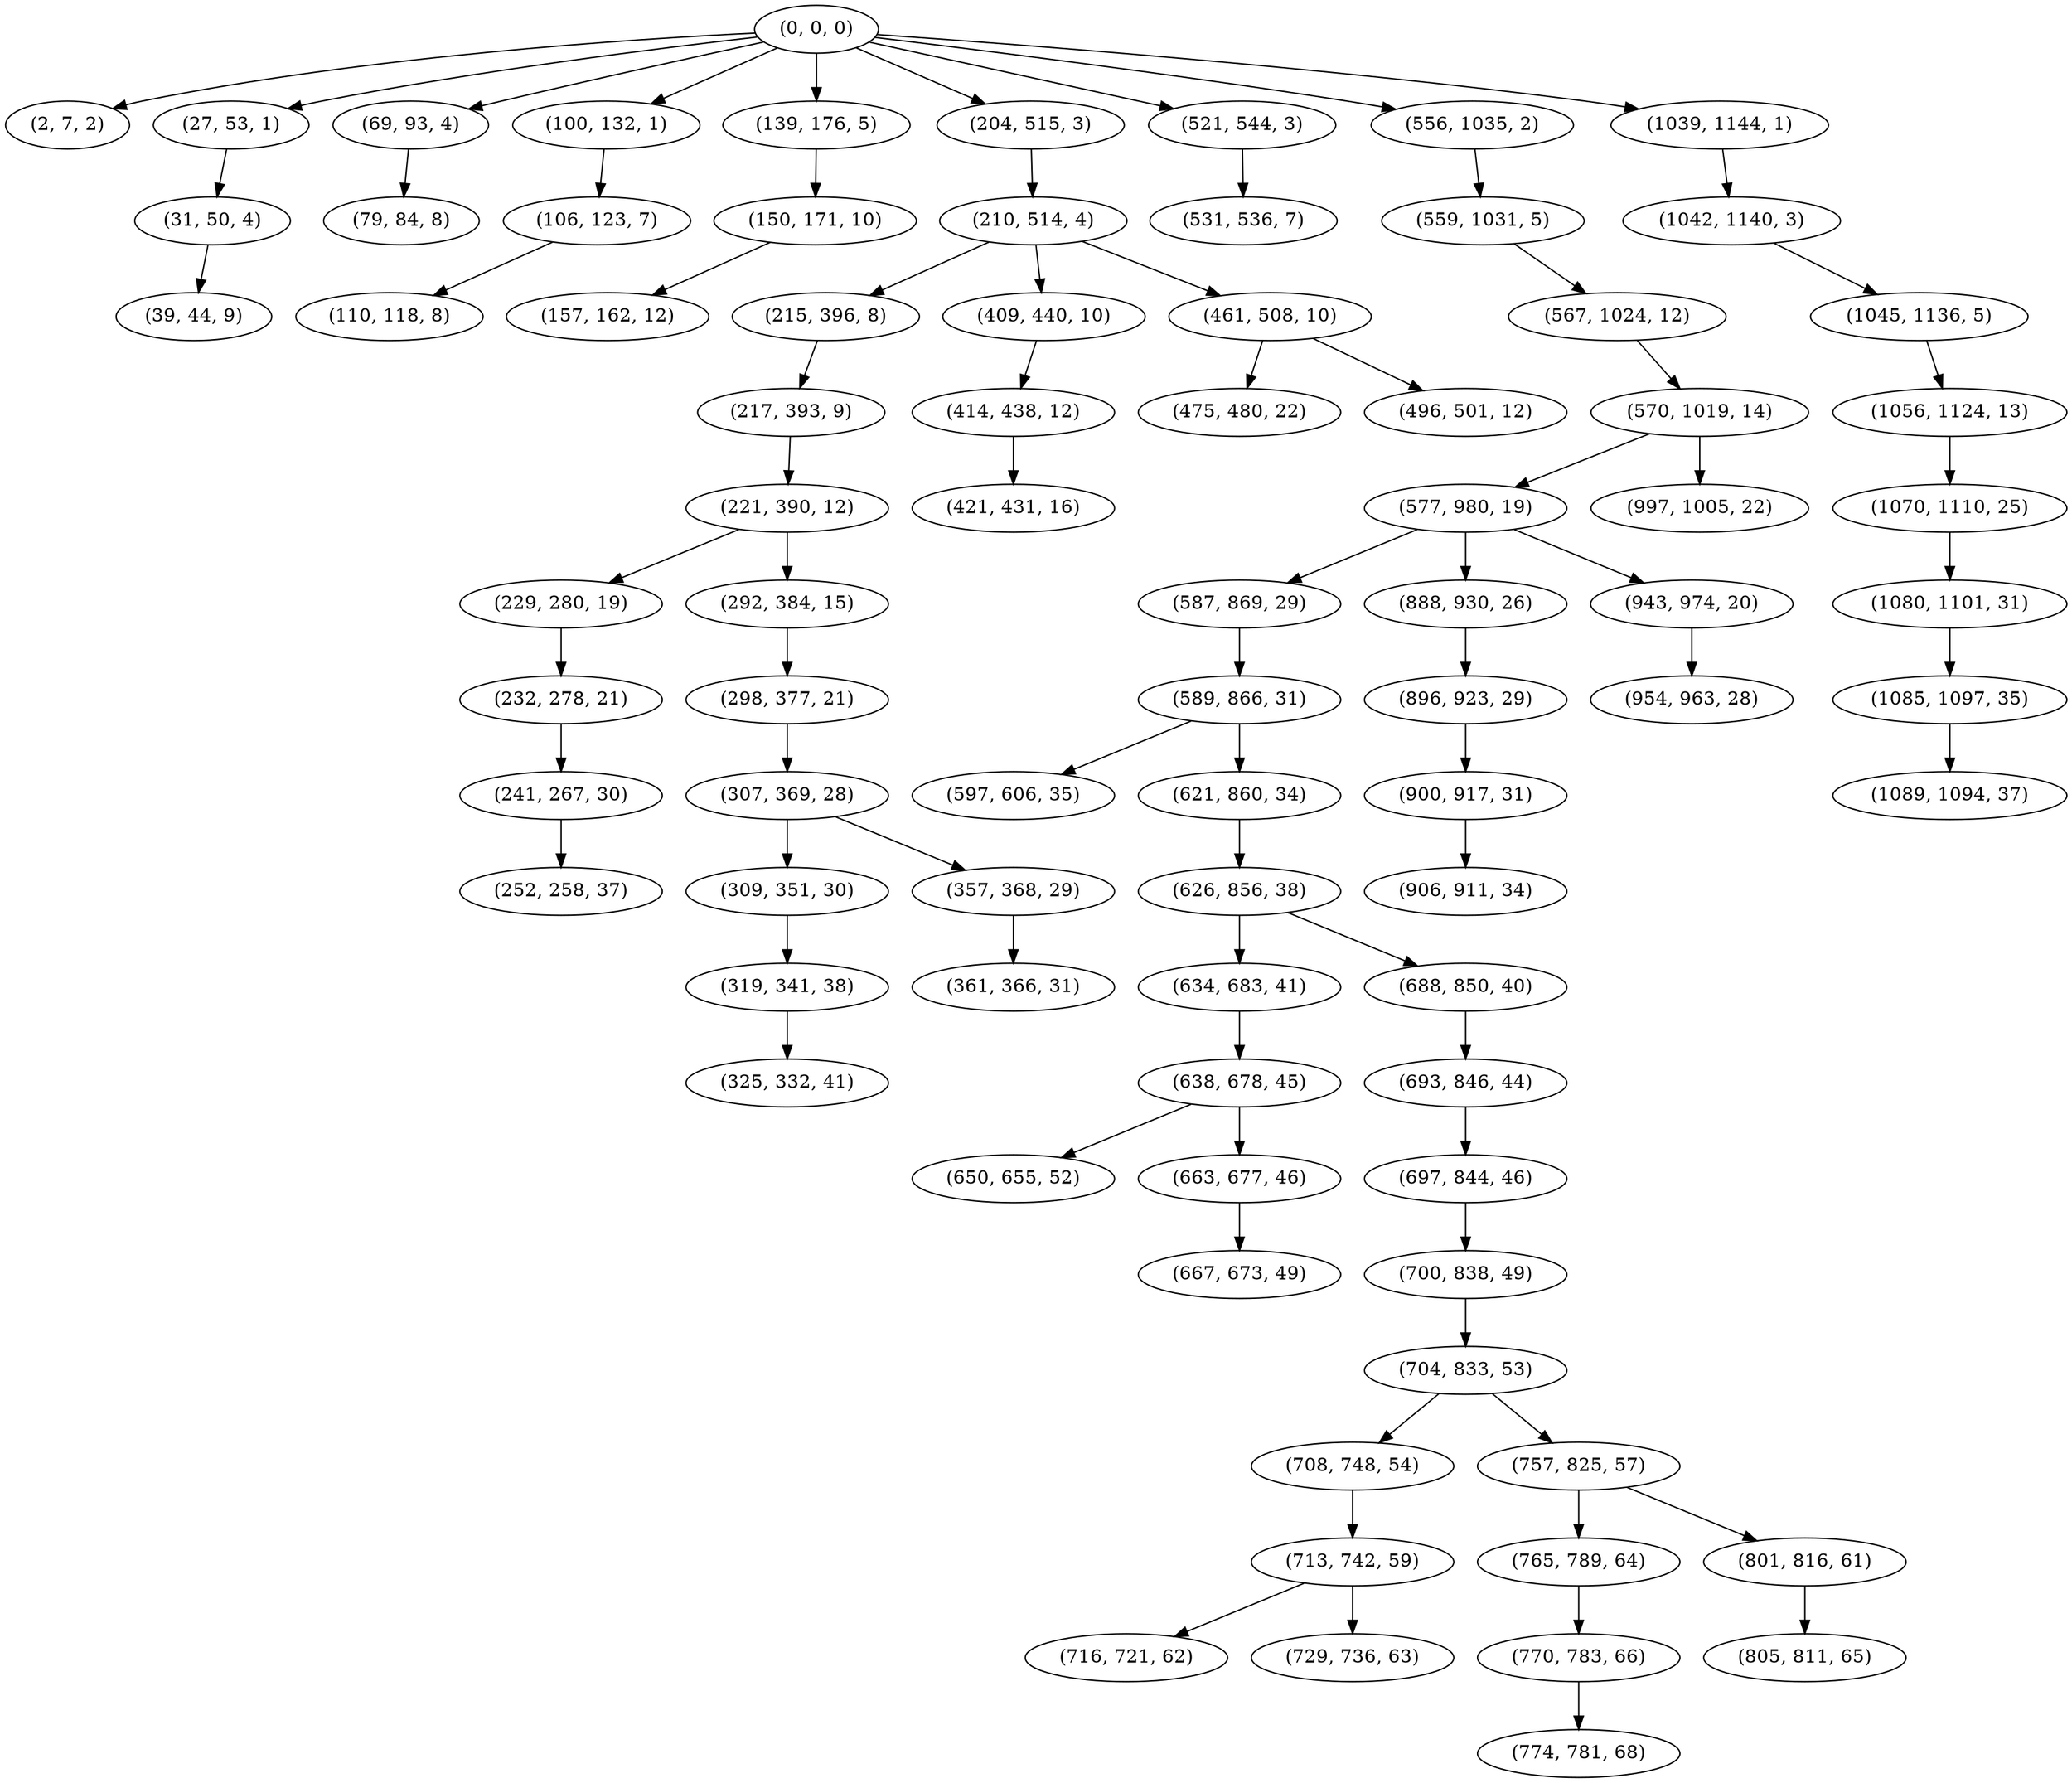 digraph tree {
    "(0, 0, 0)";
    "(2, 7, 2)";
    "(27, 53, 1)";
    "(31, 50, 4)";
    "(39, 44, 9)";
    "(69, 93, 4)";
    "(79, 84, 8)";
    "(100, 132, 1)";
    "(106, 123, 7)";
    "(110, 118, 8)";
    "(139, 176, 5)";
    "(150, 171, 10)";
    "(157, 162, 12)";
    "(204, 515, 3)";
    "(210, 514, 4)";
    "(215, 396, 8)";
    "(217, 393, 9)";
    "(221, 390, 12)";
    "(229, 280, 19)";
    "(232, 278, 21)";
    "(241, 267, 30)";
    "(252, 258, 37)";
    "(292, 384, 15)";
    "(298, 377, 21)";
    "(307, 369, 28)";
    "(309, 351, 30)";
    "(319, 341, 38)";
    "(325, 332, 41)";
    "(357, 368, 29)";
    "(361, 366, 31)";
    "(409, 440, 10)";
    "(414, 438, 12)";
    "(421, 431, 16)";
    "(461, 508, 10)";
    "(475, 480, 22)";
    "(496, 501, 12)";
    "(521, 544, 3)";
    "(531, 536, 7)";
    "(556, 1035, 2)";
    "(559, 1031, 5)";
    "(567, 1024, 12)";
    "(570, 1019, 14)";
    "(577, 980, 19)";
    "(587, 869, 29)";
    "(589, 866, 31)";
    "(597, 606, 35)";
    "(621, 860, 34)";
    "(626, 856, 38)";
    "(634, 683, 41)";
    "(638, 678, 45)";
    "(650, 655, 52)";
    "(663, 677, 46)";
    "(667, 673, 49)";
    "(688, 850, 40)";
    "(693, 846, 44)";
    "(697, 844, 46)";
    "(700, 838, 49)";
    "(704, 833, 53)";
    "(708, 748, 54)";
    "(713, 742, 59)";
    "(716, 721, 62)";
    "(729, 736, 63)";
    "(757, 825, 57)";
    "(765, 789, 64)";
    "(770, 783, 66)";
    "(774, 781, 68)";
    "(801, 816, 61)";
    "(805, 811, 65)";
    "(888, 930, 26)";
    "(896, 923, 29)";
    "(900, 917, 31)";
    "(906, 911, 34)";
    "(943, 974, 20)";
    "(954, 963, 28)";
    "(997, 1005, 22)";
    "(1039, 1144, 1)";
    "(1042, 1140, 3)";
    "(1045, 1136, 5)";
    "(1056, 1124, 13)";
    "(1070, 1110, 25)";
    "(1080, 1101, 31)";
    "(1085, 1097, 35)";
    "(1089, 1094, 37)";
    "(0, 0, 0)" -> "(2, 7, 2)";
    "(0, 0, 0)" -> "(27, 53, 1)";
    "(0, 0, 0)" -> "(69, 93, 4)";
    "(0, 0, 0)" -> "(100, 132, 1)";
    "(0, 0, 0)" -> "(139, 176, 5)";
    "(0, 0, 0)" -> "(204, 515, 3)";
    "(0, 0, 0)" -> "(521, 544, 3)";
    "(0, 0, 0)" -> "(556, 1035, 2)";
    "(0, 0, 0)" -> "(1039, 1144, 1)";
    "(27, 53, 1)" -> "(31, 50, 4)";
    "(31, 50, 4)" -> "(39, 44, 9)";
    "(69, 93, 4)" -> "(79, 84, 8)";
    "(100, 132, 1)" -> "(106, 123, 7)";
    "(106, 123, 7)" -> "(110, 118, 8)";
    "(139, 176, 5)" -> "(150, 171, 10)";
    "(150, 171, 10)" -> "(157, 162, 12)";
    "(204, 515, 3)" -> "(210, 514, 4)";
    "(210, 514, 4)" -> "(215, 396, 8)";
    "(210, 514, 4)" -> "(409, 440, 10)";
    "(210, 514, 4)" -> "(461, 508, 10)";
    "(215, 396, 8)" -> "(217, 393, 9)";
    "(217, 393, 9)" -> "(221, 390, 12)";
    "(221, 390, 12)" -> "(229, 280, 19)";
    "(221, 390, 12)" -> "(292, 384, 15)";
    "(229, 280, 19)" -> "(232, 278, 21)";
    "(232, 278, 21)" -> "(241, 267, 30)";
    "(241, 267, 30)" -> "(252, 258, 37)";
    "(292, 384, 15)" -> "(298, 377, 21)";
    "(298, 377, 21)" -> "(307, 369, 28)";
    "(307, 369, 28)" -> "(309, 351, 30)";
    "(307, 369, 28)" -> "(357, 368, 29)";
    "(309, 351, 30)" -> "(319, 341, 38)";
    "(319, 341, 38)" -> "(325, 332, 41)";
    "(357, 368, 29)" -> "(361, 366, 31)";
    "(409, 440, 10)" -> "(414, 438, 12)";
    "(414, 438, 12)" -> "(421, 431, 16)";
    "(461, 508, 10)" -> "(475, 480, 22)";
    "(461, 508, 10)" -> "(496, 501, 12)";
    "(521, 544, 3)" -> "(531, 536, 7)";
    "(556, 1035, 2)" -> "(559, 1031, 5)";
    "(559, 1031, 5)" -> "(567, 1024, 12)";
    "(567, 1024, 12)" -> "(570, 1019, 14)";
    "(570, 1019, 14)" -> "(577, 980, 19)";
    "(570, 1019, 14)" -> "(997, 1005, 22)";
    "(577, 980, 19)" -> "(587, 869, 29)";
    "(577, 980, 19)" -> "(888, 930, 26)";
    "(577, 980, 19)" -> "(943, 974, 20)";
    "(587, 869, 29)" -> "(589, 866, 31)";
    "(589, 866, 31)" -> "(597, 606, 35)";
    "(589, 866, 31)" -> "(621, 860, 34)";
    "(621, 860, 34)" -> "(626, 856, 38)";
    "(626, 856, 38)" -> "(634, 683, 41)";
    "(626, 856, 38)" -> "(688, 850, 40)";
    "(634, 683, 41)" -> "(638, 678, 45)";
    "(638, 678, 45)" -> "(650, 655, 52)";
    "(638, 678, 45)" -> "(663, 677, 46)";
    "(663, 677, 46)" -> "(667, 673, 49)";
    "(688, 850, 40)" -> "(693, 846, 44)";
    "(693, 846, 44)" -> "(697, 844, 46)";
    "(697, 844, 46)" -> "(700, 838, 49)";
    "(700, 838, 49)" -> "(704, 833, 53)";
    "(704, 833, 53)" -> "(708, 748, 54)";
    "(704, 833, 53)" -> "(757, 825, 57)";
    "(708, 748, 54)" -> "(713, 742, 59)";
    "(713, 742, 59)" -> "(716, 721, 62)";
    "(713, 742, 59)" -> "(729, 736, 63)";
    "(757, 825, 57)" -> "(765, 789, 64)";
    "(757, 825, 57)" -> "(801, 816, 61)";
    "(765, 789, 64)" -> "(770, 783, 66)";
    "(770, 783, 66)" -> "(774, 781, 68)";
    "(801, 816, 61)" -> "(805, 811, 65)";
    "(888, 930, 26)" -> "(896, 923, 29)";
    "(896, 923, 29)" -> "(900, 917, 31)";
    "(900, 917, 31)" -> "(906, 911, 34)";
    "(943, 974, 20)" -> "(954, 963, 28)";
    "(1039, 1144, 1)" -> "(1042, 1140, 3)";
    "(1042, 1140, 3)" -> "(1045, 1136, 5)";
    "(1045, 1136, 5)" -> "(1056, 1124, 13)";
    "(1056, 1124, 13)" -> "(1070, 1110, 25)";
    "(1070, 1110, 25)" -> "(1080, 1101, 31)";
    "(1080, 1101, 31)" -> "(1085, 1097, 35)";
    "(1085, 1097, 35)" -> "(1089, 1094, 37)";
}
